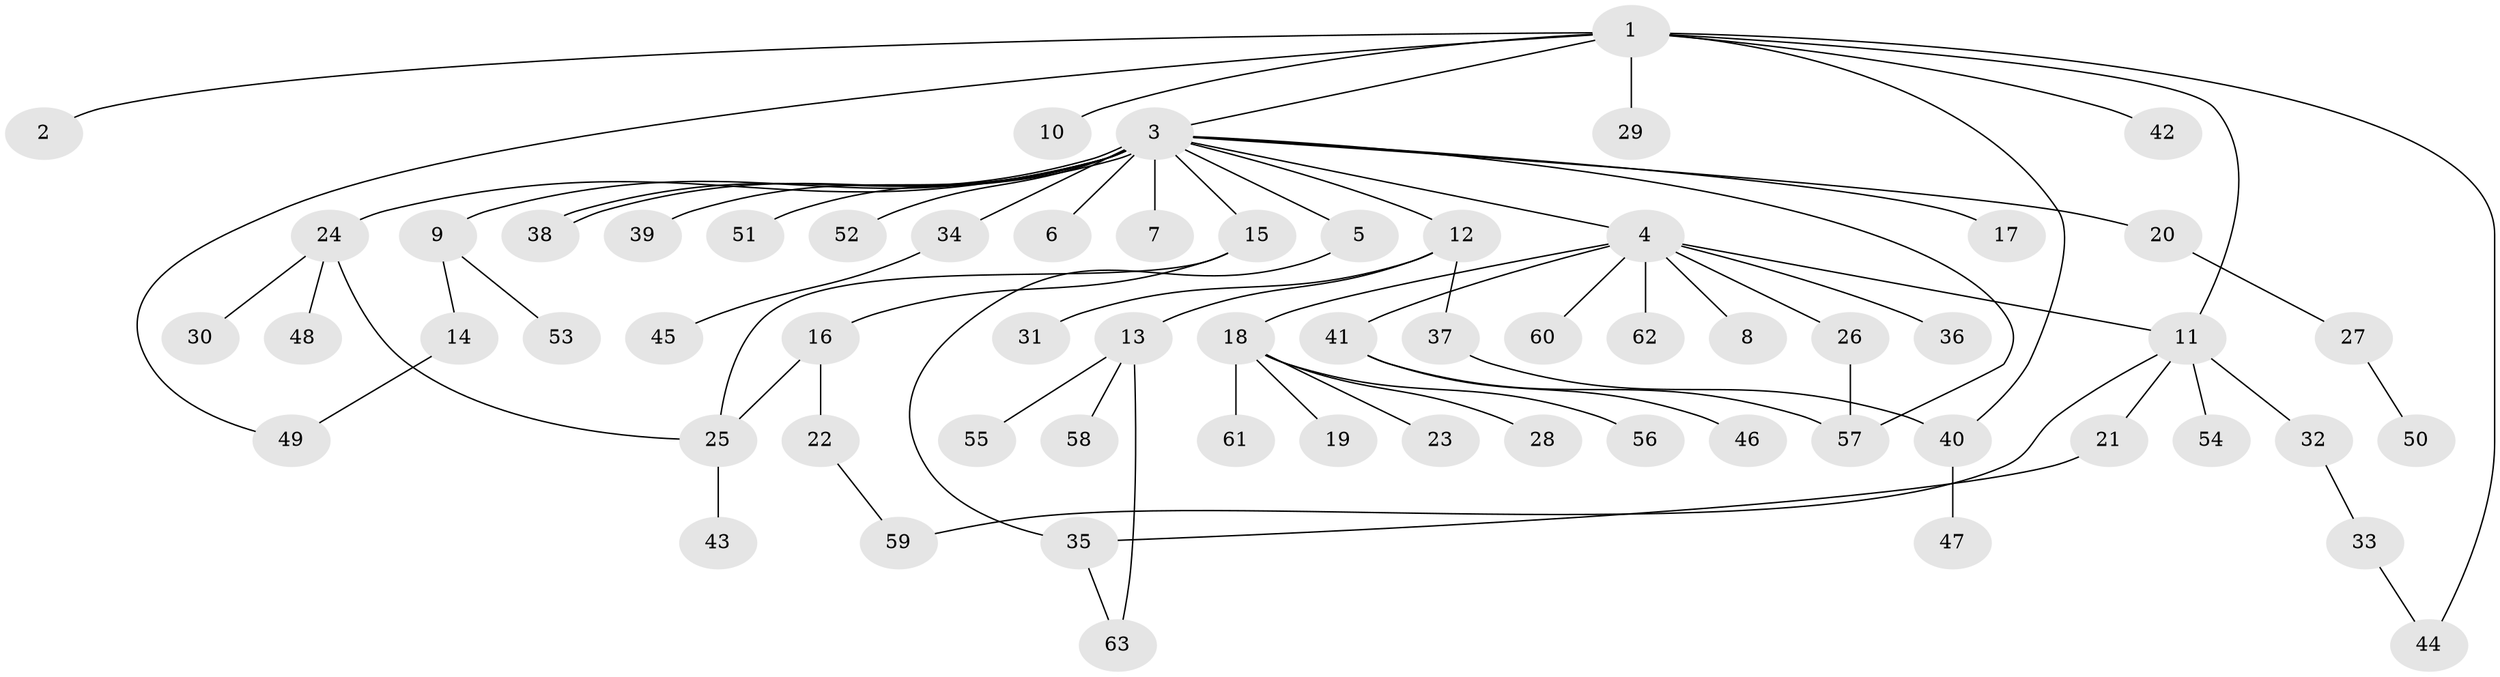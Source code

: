 // coarse degree distribution, {8: 0.05555555555555555, 1: 0.3888888888888889, 10: 0.05555555555555555, 5: 0.05555555555555555, 2: 0.3333333333333333, 3: 0.1111111111111111}
// Generated by graph-tools (version 1.1) at 2025/18/03/04/25 18:18:11]
// undirected, 63 vertices, 74 edges
graph export_dot {
graph [start="1"]
  node [color=gray90,style=filled];
  1;
  2;
  3;
  4;
  5;
  6;
  7;
  8;
  9;
  10;
  11;
  12;
  13;
  14;
  15;
  16;
  17;
  18;
  19;
  20;
  21;
  22;
  23;
  24;
  25;
  26;
  27;
  28;
  29;
  30;
  31;
  32;
  33;
  34;
  35;
  36;
  37;
  38;
  39;
  40;
  41;
  42;
  43;
  44;
  45;
  46;
  47;
  48;
  49;
  50;
  51;
  52;
  53;
  54;
  55;
  56;
  57;
  58;
  59;
  60;
  61;
  62;
  63;
  1 -- 2;
  1 -- 3;
  1 -- 10;
  1 -- 11;
  1 -- 29;
  1 -- 40;
  1 -- 42;
  1 -- 44;
  1 -- 49;
  3 -- 4;
  3 -- 5;
  3 -- 6;
  3 -- 7;
  3 -- 9;
  3 -- 12;
  3 -- 15;
  3 -- 17;
  3 -- 20;
  3 -- 24;
  3 -- 34;
  3 -- 38;
  3 -- 38;
  3 -- 39;
  3 -- 51;
  3 -- 52;
  3 -- 57;
  4 -- 8;
  4 -- 11;
  4 -- 18;
  4 -- 26;
  4 -- 36;
  4 -- 41;
  4 -- 60;
  4 -- 62;
  5 -- 35;
  9 -- 14;
  9 -- 53;
  11 -- 21;
  11 -- 32;
  11 -- 54;
  11 -- 59;
  12 -- 13;
  12 -- 31;
  12 -- 37;
  13 -- 55;
  13 -- 58;
  13 -- 63;
  14 -- 49;
  15 -- 16;
  15 -- 25;
  16 -- 22;
  16 -- 25;
  18 -- 19;
  18 -- 23;
  18 -- 28;
  18 -- 56;
  18 -- 61;
  20 -- 27;
  21 -- 35;
  22 -- 59;
  24 -- 25;
  24 -- 30;
  24 -- 48;
  25 -- 43;
  26 -- 57;
  27 -- 50;
  32 -- 33;
  33 -- 44;
  34 -- 45;
  35 -- 63;
  37 -- 40;
  40 -- 47;
  41 -- 46;
  41 -- 57;
}
